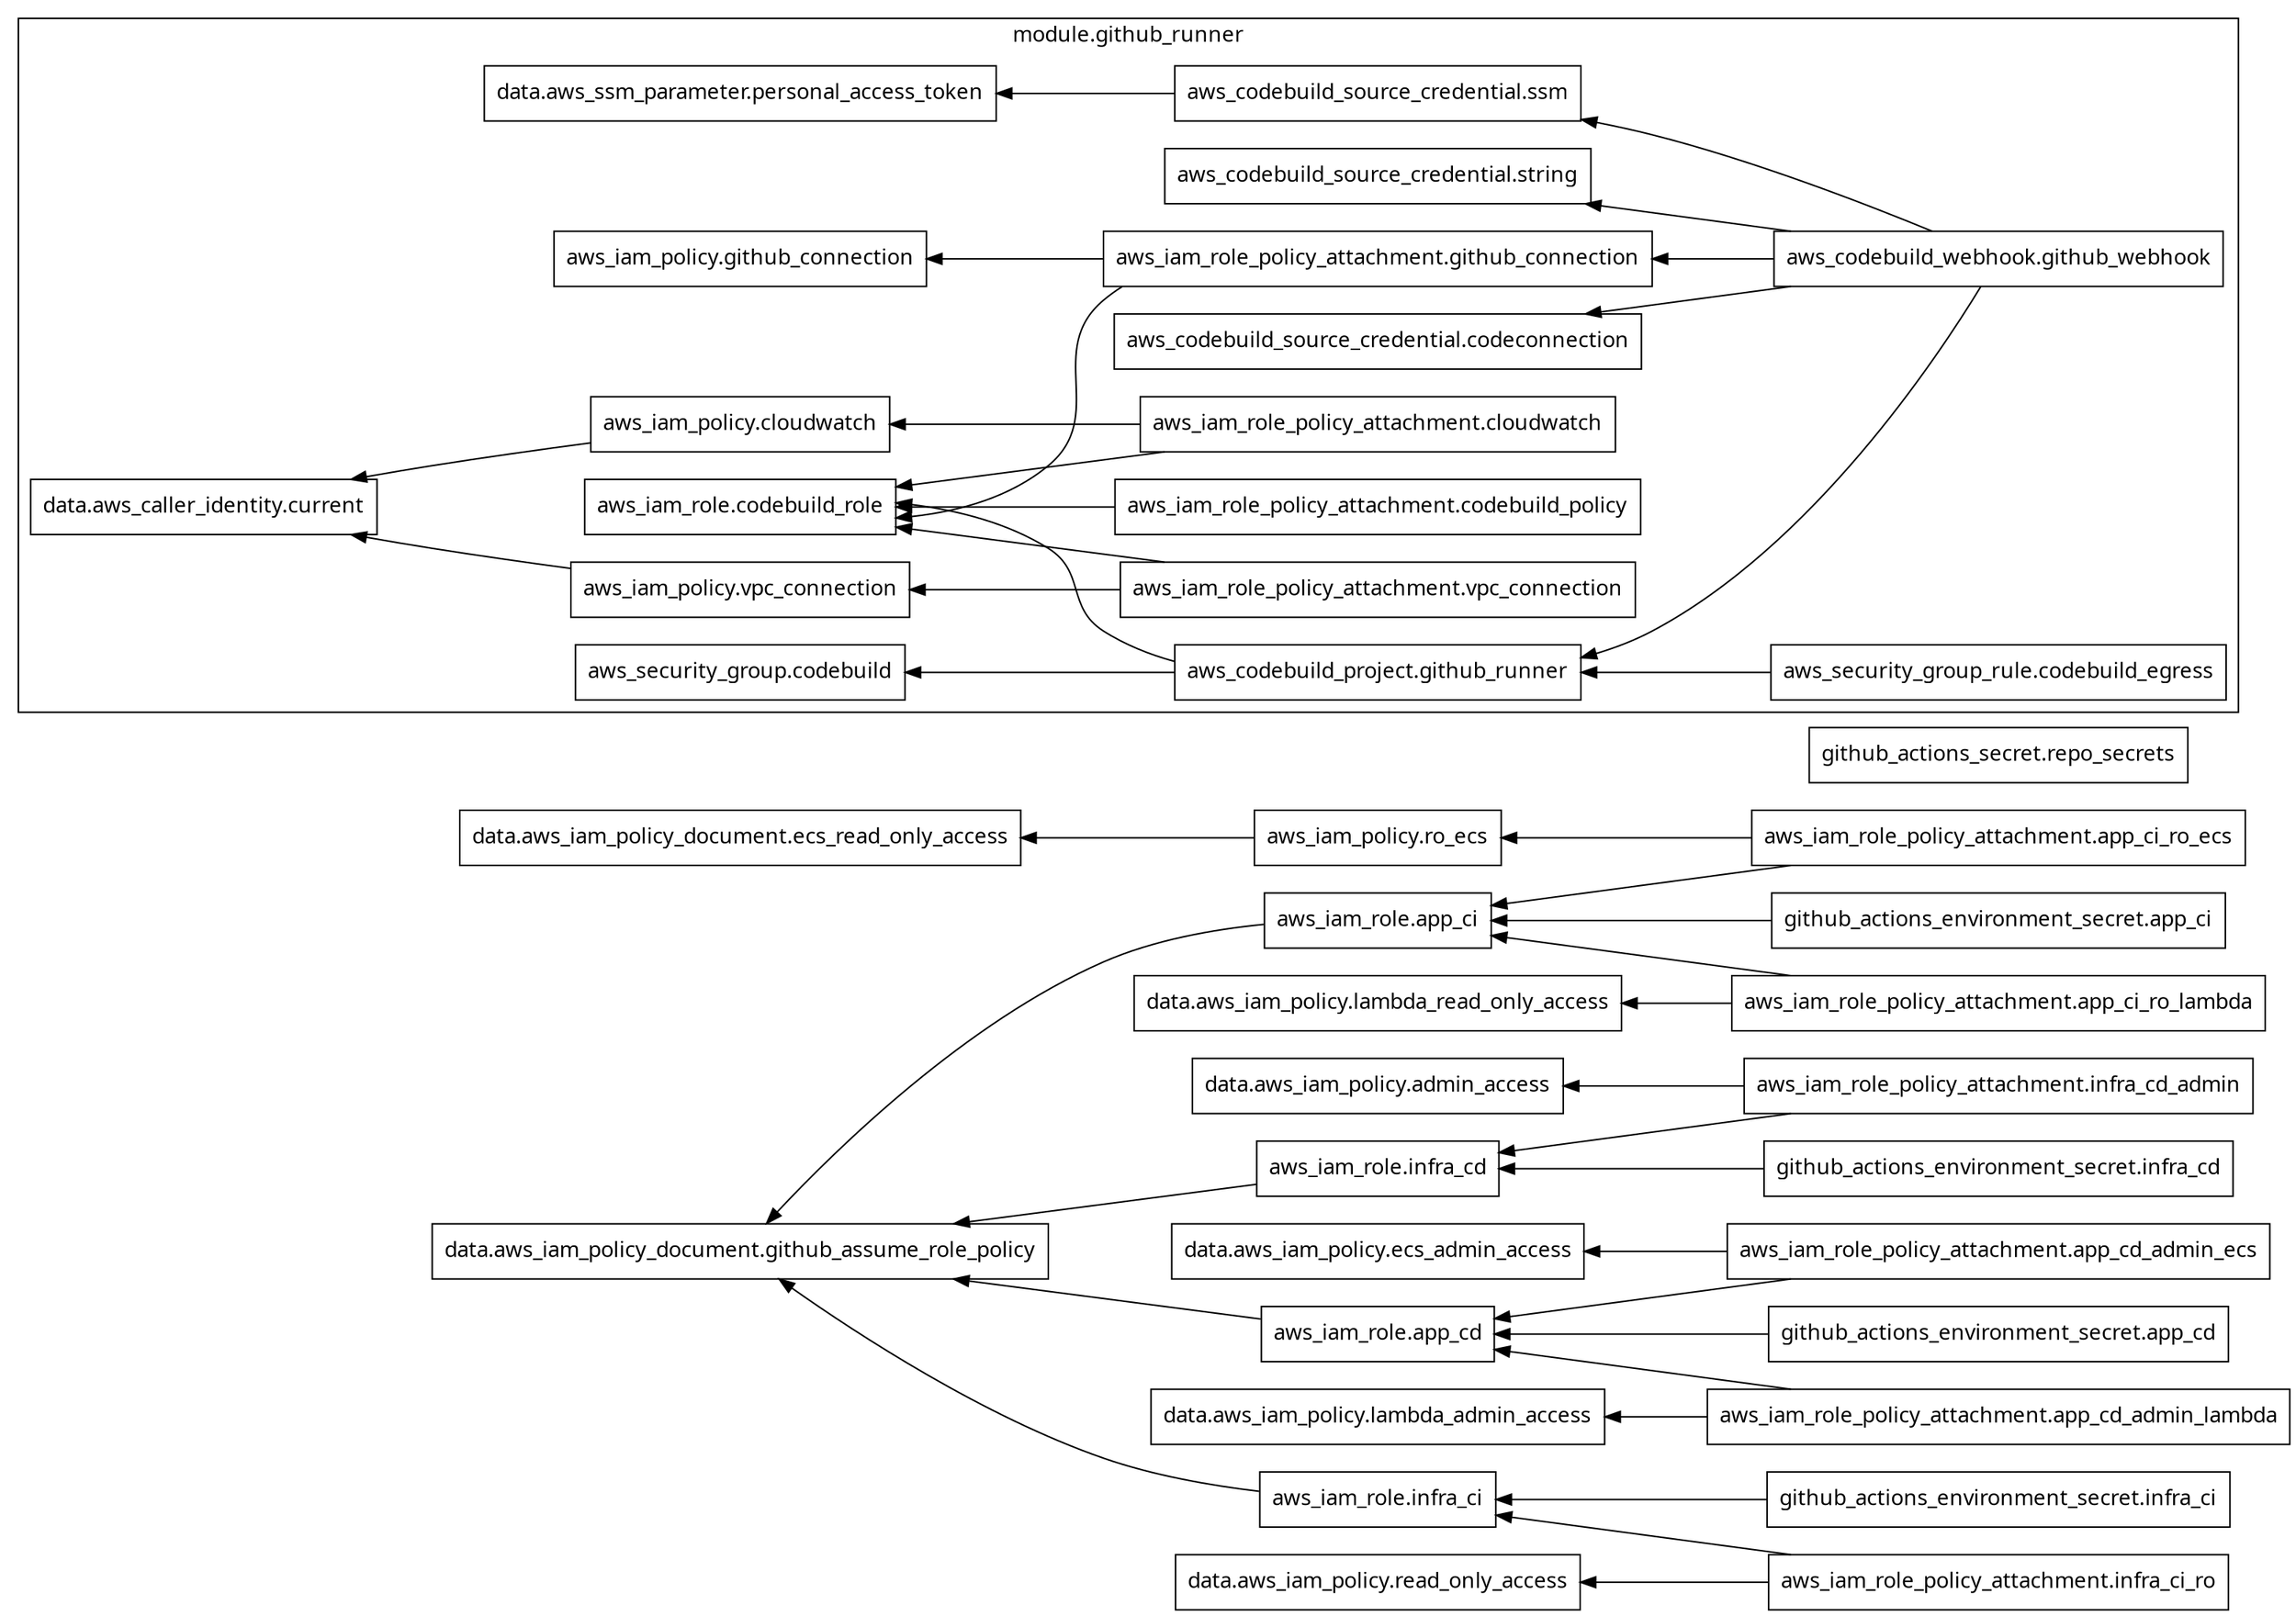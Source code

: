 digraph G {
  rankdir = "RL";
  node [shape = rect, fontname = "sans-serif"];
  "data.aws_iam_policy.admin_access" [label="data.aws_iam_policy.admin_access"];
  "data.aws_iam_policy.ecs_admin_access" [label="data.aws_iam_policy.ecs_admin_access"];
  "data.aws_iam_policy.lambda_admin_access" [label="data.aws_iam_policy.lambda_admin_access"];
  "data.aws_iam_policy.lambda_read_only_access" [label="data.aws_iam_policy.lambda_read_only_access"];
  "data.aws_iam_policy.read_only_access" [label="data.aws_iam_policy.read_only_access"];
  "data.aws_iam_policy_document.ecs_read_only_access" [label="data.aws_iam_policy_document.ecs_read_only_access"];
  "data.aws_iam_policy_document.github_assume_role_policy" [label="data.aws_iam_policy_document.github_assume_role_policy"];
  "aws_iam_policy.ro_ecs" [label="aws_iam_policy.ro_ecs"];
  "aws_iam_role.app_cd" [label="aws_iam_role.app_cd"];
  "aws_iam_role.app_ci" [label="aws_iam_role.app_ci"];
  "aws_iam_role.infra_cd" [label="aws_iam_role.infra_cd"];
  "aws_iam_role.infra_ci" [label="aws_iam_role.infra_ci"];
  "aws_iam_role_policy_attachment.app_cd_admin_ecs" [label="aws_iam_role_policy_attachment.app_cd_admin_ecs"];
  "aws_iam_role_policy_attachment.app_cd_admin_lambda" [label="aws_iam_role_policy_attachment.app_cd_admin_lambda"];
  "aws_iam_role_policy_attachment.app_ci_ro_ecs" [label="aws_iam_role_policy_attachment.app_ci_ro_ecs"];
  "aws_iam_role_policy_attachment.app_ci_ro_lambda" [label="aws_iam_role_policy_attachment.app_ci_ro_lambda"];
  "aws_iam_role_policy_attachment.infra_cd_admin" [label="aws_iam_role_policy_attachment.infra_cd_admin"];
  "aws_iam_role_policy_attachment.infra_ci_ro" [label="aws_iam_role_policy_attachment.infra_ci_ro"];
  "github_actions_environment_secret.app_cd" [label="github_actions_environment_secret.app_cd"];
  "github_actions_environment_secret.app_ci" [label="github_actions_environment_secret.app_ci"];
  "github_actions_environment_secret.infra_cd" [label="github_actions_environment_secret.infra_cd"];
  "github_actions_environment_secret.infra_ci" [label="github_actions_environment_secret.infra_ci"];
  "github_actions_secret.repo_secrets" [label="github_actions_secret.repo_secrets"];
  subgraph "cluster_module.github_runner" {
    label = "module.github_runner"
    fontname = "sans-serif"
    "module.github_runner.data.aws_caller_identity.current" [label="data.aws_caller_identity.current"];
    "module.github_runner.data.aws_ssm_parameter.personal_access_token" [label="data.aws_ssm_parameter.personal_access_token"];
    "module.github_runner.aws_codebuild_project.github_runner" [label="aws_codebuild_project.github_runner"];
    "module.github_runner.aws_codebuild_source_credential.codeconnection" [label="aws_codebuild_source_credential.codeconnection"];
    "module.github_runner.aws_codebuild_source_credential.ssm" [label="aws_codebuild_source_credential.ssm"];
    "module.github_runner.aws_codebuild_source_credential.string" [label="aws_codebuild_source_credential.string"];
    "module.github_runner.aws_codebuild_webhook.github_webhook" [label="aws_codebuild_webhook.github_webhook"];
    "module.github_runner.aws_iam_policy.cloudwatch" [label="aws_iam_policy.cloudwatch"];
    "module.github_runner.aws_iam_policy.github_connection" [label="aws_iam_policy.github_connection"];
    "module.github_runner.aws_iam_policy.vpc_connection" [label="aws_iam_policy.vpc_connection"];
    "module.github_runner.aws_iam_role.codebuild_role" [label="aws_iam_role.codebuild_role"];
    "module.github_runner.aws_iam_role_policy_attachment.cloudwatch" [label="aws_iam_role_policy_attachment.cloudwatch"];
    "module.github_runner.aws_iam_role_policy_attachment.codebuild_policy" [label="aws_iam_role_policy_attachment.codebuild_policy"];
    "module.github_runner.aws_iam_role_policy_attachment.github_connection" [label="aws_iam_role_policy_attachment.github_connection"];
    "module.github_runner.aws_iam_role_policy_attachment.vpc_connection" [label="aws_iam_role_policy_attachment.vpc_connection"];
    "module.github_runner.aws_security_group.codebuild" [label="aws_security_group.codebuild"];
    "module.github_runner.aws_security_group_rule.codebuild_egress" [label="aws_security_group_rule.codebuild_egress"];
  }
  "aws_iam_policy.ro_ecs" -> "data.aws_iam_policy_document.ecs_read_only_access";
  "aws_iam_role.app_cd" -> "data.aws_iam_policy_document.github_assume_role_policy";
  "aws_iam_role.app_ci" -> "data.aws_iam_policy_document.github_assume_role_policy";
  "aws_iam_role.infra_cd" -> "data.aws_iam_policy_document.github_assume_role_policy";
  "aws_iam_role.infra_ci" -> "data.aws_iam_policy_document.github_assume_role_policy";
  "aws_iam_role_policy_attachment.app_cd_admin_ecs" -> "data.aws_iam_policy.ecs_admin_access";
  "aws_iam_role_policy_attachment.app_cd_admin_ecs" -> "aws_iam_role.app_cd";
  "aws_iam_role_policy_attachment.app_cd_admin_lambda" -> "data.aws_iam_policy.lambda_admin_access";
  "aws_iam_role_policy_attachment.app_cd_admin_lambda" -> "aws_iam_role.app_cd";
  "aws_iam_role_policy_attachment.app_ci_ro_ecs" -> "aws_iam_policy.ro_ecs";
  "aws_iam_role_policy_attachment.app_ci_ro_ecs" -> "aws_iam_role.app_ci";
  "aws_iam_role_policy_attachment.app_ci_ro_lambda" -> "data.aws_iam_policy.lambda_read_only_access";
  "aws_iam_role_policy_attachment.app_ci_ro_lambda" -> "aws_iam_role.app_ci";
  "aws_iam_role_policy_attachment.infra_cd_admin" -> "data.aws_iam_policy.admin_access";
  "aws_iam_role_policy_attachment.infra_cd_admin" -> "aws_iam_role.infra_cd";
  "aws_iam_role_policy_attachment.infra_ci_ro" -> "data.aws_iam_policy.read_only_access";
  "aws_iam_role_policy_attachment.infra_ci_ro" -> "aws_iam_role.infra_ci";
  "github_actions_environment_secret.app_cd" -> "aws_iam_role.app_cd";
  "github_actions_environment_secret.app_ci" -> "aws_iam_role.app_ci";
  "github_actions_environment_secret.infra_cd" -> "aws_iam_role.infra_cd";
  "github_actions_environment_secret.infra_ci" -> "aws_iam_role.infra_ci";
  "module.github_runner.aws_codebuild_project.github_runner" -> "module.github_runner.aws_iam_role.codebuild_role";
  "module.github_runner.aws_codebuild_project.github_runner" -> "module.github_runner.aws_security_group.codebuild";
  "module.github_runner.aws_codebuild_source_credential.ssm" -> "module.github_runner.data.aws_ssm_parameter.personal_access_token";
  "module.github_runner.aws_codebuild_webhook.github_webhook" -> "module.github_runner.aws_codebuild_project.github_runner";
  "module.github_runner.aws_codebuild_webhook.github_webhook" -> "module.github_runner.aws_codebuild_source_credential.codeconnection";
  "module.github_runner.aws_codebuild_webhook.github_webhook" -> "module.github_runner.aws_codebuild_source_credential.ssm";
  "module.github_runner.aws_codebuild_webhook.github_webhook" -> "module.github_runner.aws_codebuild_source_credential.string";
  "module.github_runner.aws_codebuild_webhook.github_webhook" -> "module.github_runner.aws_iam_role_policy_attachment.github_connection";
  "module.github_runner.aws_iam_policy.cloudwatch" -> "module.github_runner.data.aws_caller_identity.current";
  "module.github_runner.aws_iam_policy.vpc_connection" -> "module.github_runner.data.aws_caller_identity.current";
  "module.github_runner.aws_iam_role_policy_attachment.cloudwatch" -> "module.github_runner.aws_iam_policy.cloudwatch";
  "module.github_runner.aws_iam_role_policy_attachment.cloudwatch" -> "module.github_runner.aws_iam_role.codebuild_role";
  "module.github_runner.aws_iam_role_policy_attachment.codebuild_policy" -> "module.github_runner.aws_iam_role.codebuild_role";
  "module.github_runner.aws_iam_role_policy_attachment.github_connection" -> "module.github_runner.aws_iam_policy.github_connection";
  "module.github_runner.aws_iam_role_policy_attachment.github_connection" -> "module.github_runner.aws_iam_role.codebuild_role";
  "module.github_runner.aws_iam_role_policy_attachment.vpc_connection" -> "module.github_runner.aws_iam_policy.vpc_connection";
  "module.github_runner.aws_iam_role_policy_attachment.vpc_connection" -> "module.github_runner.aws_iam_role.codebuild_role";
  "module.github_runner.aws_security_group_rule.codebuild_egress" -> "module.github_runner.aws_codebuild_project.github_runner";
}
